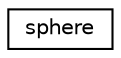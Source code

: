 digraph "Graphical Class Hierarchy"
{
 // LATEX_PDF_SIZE
  edge [fontname="Helvetica",fontsize="10",labelfontname="Helvetica",labelfontsize="10"];
  node [fontname="Helvetica",fontsize="10",shape=record];
  rankdir="LR";
  Node0 [label="sphere",height=0.2,width=0.4,color="black", fillcolor="white", style="filled",URL="$classpFlow_1_1sphere.html",tooltip=" "];
}
